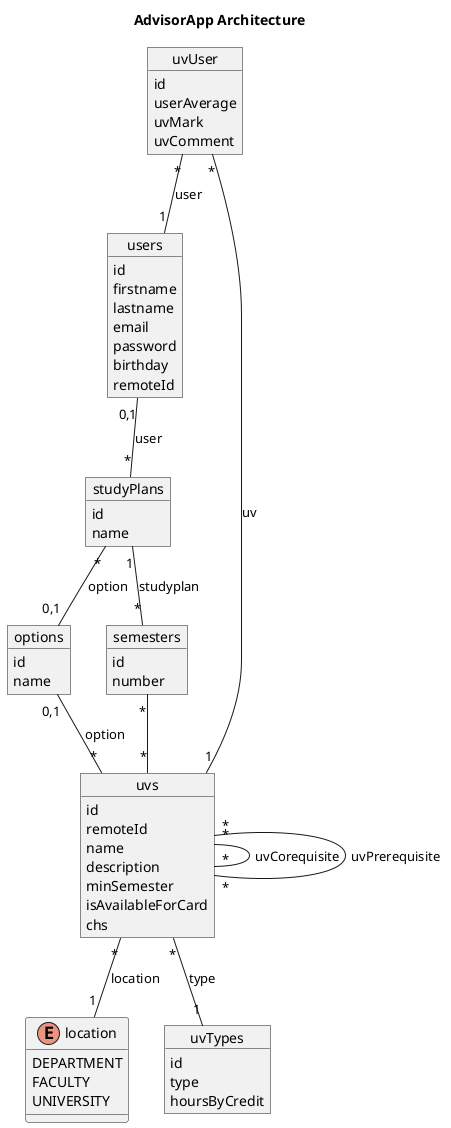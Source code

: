 @startuml

title "AdvisorApp Architecture"

object users {
id
firstname
lastname
email
password
birthday
remoteId
}

object uvUser {
id
userAverage
uvMark
uvComment
}


enum location{
DEPARTMENT
FACULTY
UNIVERSITY
}

object uvs {
id
remoteId
name
description
minSemester
isAvailableForCard
chs
}

object studyPlans {
id
name
}

object options {
id
name

}

object semesters {
    id
    number
}


object uvTypes {
id
type
hoursByCredit
}

uvs "*" -- "*" uvs : uvCorequisite
uvs "*" -- "*" uvs : uvPrerequisite

uvUser "*" -- "1" users : user
uvUser  "*" -- "1" uvs : uv

users "0,1" -- "*" studyPlans : user
studyPlans "*" -- "0,1" options : option
options "0,1" -- "*" uvs : option
studyPlans "1" -- "*" semesters : studyplan
semesters "*" -- "*" uvs

uvs "*" -- "1" uvTypes : type

uvs "*" -- "1" location : location



@enduml